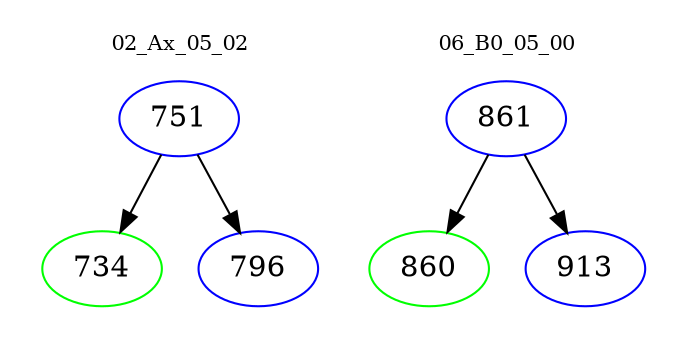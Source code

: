 digraph{
subgraph cluster_0 {
color = white
label = "02_Ax_05_02";
fontsize=10;
T0_751 [label="751", color="blue"]
T0_751 -> T0_734 [color="black"]
T0_734 [label="734", color="green"]
T0_751 -> T0_796 [color="black"]
T0_796 [label="796", color="blue"]
}
subgraph cluster_1 {
color = white
label = "06_B0_05_00";
fontsize=10;
T1_861 [label="861", color="blue"]
T1_861 -> T1_860 [color="black"]
T1_860 [label="860", color="green"]
T1_861 -> T1_913 [color="black"]
T1_913 [label="913", color="blue"]
}
}
